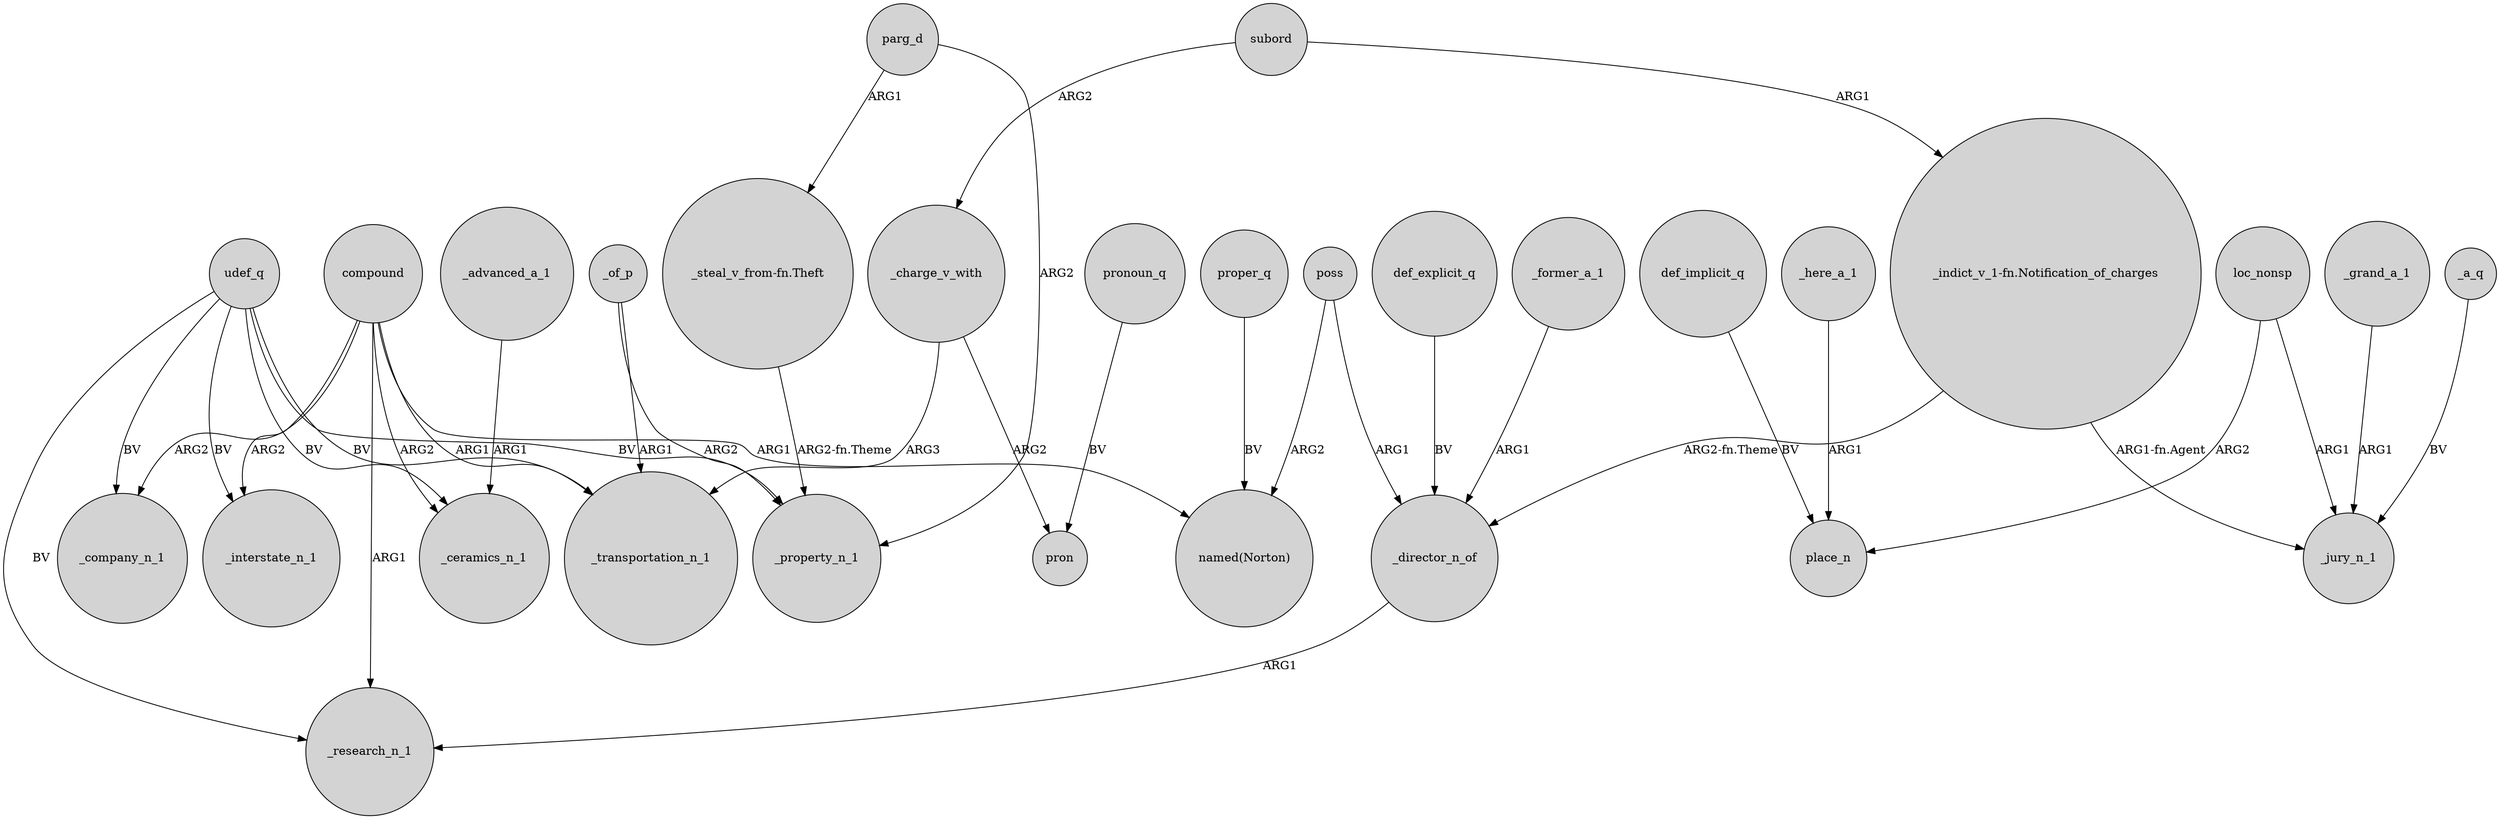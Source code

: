digraph {
	node [shape=circle style=filled]
	subord -> "_indict_v_1-fn.Notification_of_charges" [label=ARG1]
	_here_a_1 -> place_n [label=ARG1]
	udef_q -> _transportation_n_1 [label=BV]
	_advanced_a_1 -> _ceramics_n_1 [label=ARG1]
	poss -> _director_n_of [label=ARG1]
	compound -> "named(Norton)" [label=ARG1]
	proper_q -> "named(Norton)" [label=BV]
	loc_nonsp -> _jury_n_1 [label=ARG1]
	"_indict_v_1-fn.Notification_of_charges" -> _jury_n_1 [label="ARG1-fn.Agent"]
	compound -> _company_n_1 [label=ARG2]
	compound -> _interstate_n_1 [label=ARG2]
	udef_q -> _research_n_1 [label=BV]
	_director_n_of -> _research_n_1 [label=ARG1]
	"_steal_v_from-fn.Theft" -> _property_n_1 [label="ARG2-fn.Theme"]
	_charge_v_with -> pron [label=ARG2]
	compound -> _transportation_n_1 [label=ARG1]
	def_implicit_q -> place_n [label=BV]
	poss -> "named(Norton)" [label=ARG2]
	udef_q -> _interstate_n_1 [label=BV]
	subord -> _charge_v_with [label=ARG2]
	_former_a_1 -> _director_n_of [label=ARG1]
	compound -> _ceramics_n_1 [label=ARG2]
	compound -> _research_n_1 [label=ARG1]
	"_indict_v_1-fn.Notification_of_charges" -> _director_n_of [label="ARG2-fn.Theme"]
	_grand_a_1 -> _jury_n_1 [label=ARG1]
	parg_d -> "_steal_v_from-fn.Theft" [label=ARG1]
	parg_d -> _property_n_1 [label=ARG2]
	pronoun_q -> pron [label=BV]
	_of_p -> _transportation_n_1 [label=ARG1]
	udef_q -> _property_n_1 [label=BV]
	_a_q -> _jury_n_1 [label=BV]
	loc_nonsp -> place_n [label=ARG2]
	_charge_v_with -> _transportation_n_1 [label=ARG3]
	udef_q -> _ceramics_n_1 [label=BV]
	udef_q -> _company_n_1 [label=BV]
	_of_p -> _property_n_1 [label=ARG2]
	def_explicit_q -> _director_n_of [label=BV]
}
